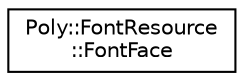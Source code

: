 digraph "Graphical Class Hierarchy"
{
  edge [fontname="Helvetica",fontsize="10",labelfontname="Helvetica",labelfontsize="10"];
  node [fontname="Helvetica",fontsize="10",shape=record];
  rankdir="LR";
  Node0 [label="Poly::FontResource\l::FontFace",height=0.2,width=0.4,color="black", fillcolor="white", style="filled",URL="$class_poly_1_1_font_resource_1_1_font_face.html"];
}
